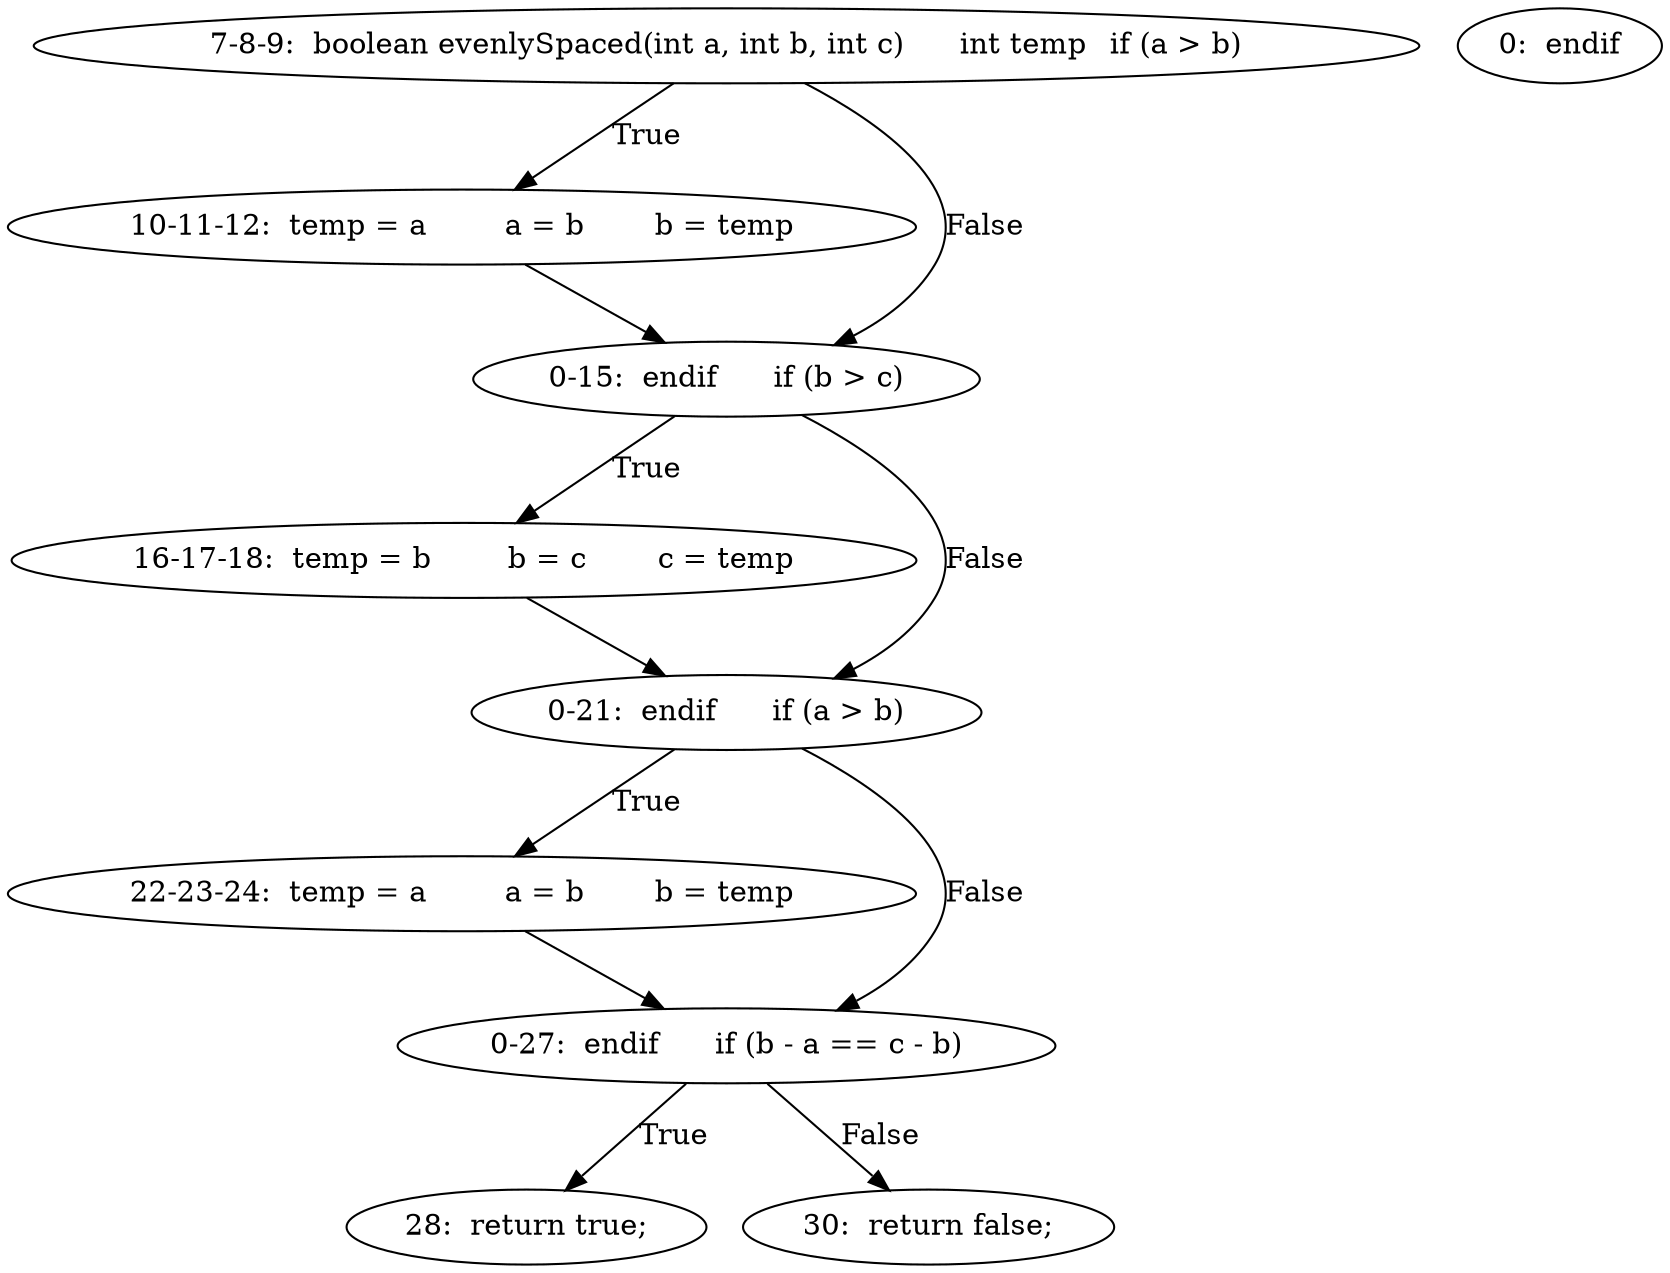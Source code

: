 digraph result_test { 
// graph-vertices
  a2  [label="7-8-9:  boolean evenlySpaced(int a, int b, int c)	int temp	if (a > b)"]; 
  a4  [label="10-11-12:  temp = a	a = b	b = temp"]; 
  a5  [label="0-15:  endif	if (b > c)"]; 
  a7  [label="16-17-18:  temp = b	b = c	c = temp"]; 
  a8  [label="0-21:  endif	if (a > b)"]; 
  a10  [label="22-23-24:  temp = a	a = b	b = temp"]; 
  a11  [label="0-27:  endif	if (b - a == c - b)"]; 
  18  [label="28:  return true;"]; 
  19  [label="0:  endif"]; 
  20  [label="30:  return false;"]; 
// graph-edges
  a2 -> a4  [label="True"]; 
  a4 -> a5;
  a2 -> a5  [label="False"]; 
  a5 -> a7  [label="True"]; 
  a7 -> a8;
  a5 -> a8  [label="False"]; 
  a8 -> a10  [label="True"]; 
  a10 -> a11;
  a8 -> a11  [label="False"]; 
  a11 -> 18  [label="True"]; 
  a11 -> 20  [label="False"]; 
}